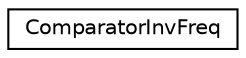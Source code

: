digraph G
{
  edge [fontname="Helvetica",fontsize="10",labelfontname="Helvetica",labelfontsize="10"];
  node [fontname="Helvetica",fontsize="10",shape=record];
  rankdir="LR";
  Node1 [label="ComparatorInvFreq",height=0.2,width=0.4,color="black", fillcolor="white", style="filled",URL="$d1/d5a/classComparatorInvFreq.html"];
}
